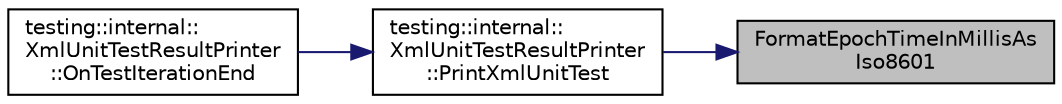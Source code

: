 digraph "FormatEpochTimeInMillisAsIso8601"
{
 // INTERACTIVE_SVG=YES
 // LATEX_PDF_SIZE
  bgcolor="transparent";
  edge [fontname="Helvetica",fontsize="10",labelfontname="Helvetica",labelfontsize="10"];
  node [fontname="Helvetica",fontsize="10",shape=record];
  rankdir="RL";
  Node1 [label="FormatEpochTimeInMillisAs\lIso8601",height=0.2,width=0.4,color="black", fillcolor="grey75", style="filled", fontcolor="black",tooltip=" "];
  Node1 -> Node2 [dir="back",color="midnightblue",fontsize="10",style="solid",fontname="Helvetica"];
  Node2 [label="testing::internal::\lXmlUnitTestResultPrinter\l::PrintXmlUnitTest",height=0.2,width=0.4,color="black",URL="$d6/de5/classtesting_1_1internal_1_1XmlUnitTestResultPrinter_af053fc729d29be4c3de9c1e5e7585cdc.html#af053fc729d29be4c3de9c1e5e7585cdc",tooltip=" "];
  Node2 -> Node3 [dir="back",color="midnightblue",fontsize="10",style="solid",fontname="Helvetica"];
  Node3 [label="testing::internal::\lXmlUnitTestResultPrinter\l::OnTestIterationEnd",height=0.2,width=0.4,color="black",URL="$d6/de5/classtesting_1_1internal_1_1XmlUnitTestResultPrinter_aa21b349a51378e47877ee6d153c37116.html#aa21b349a51378e47877ee6d153c37116",tooltip=" "];
}
